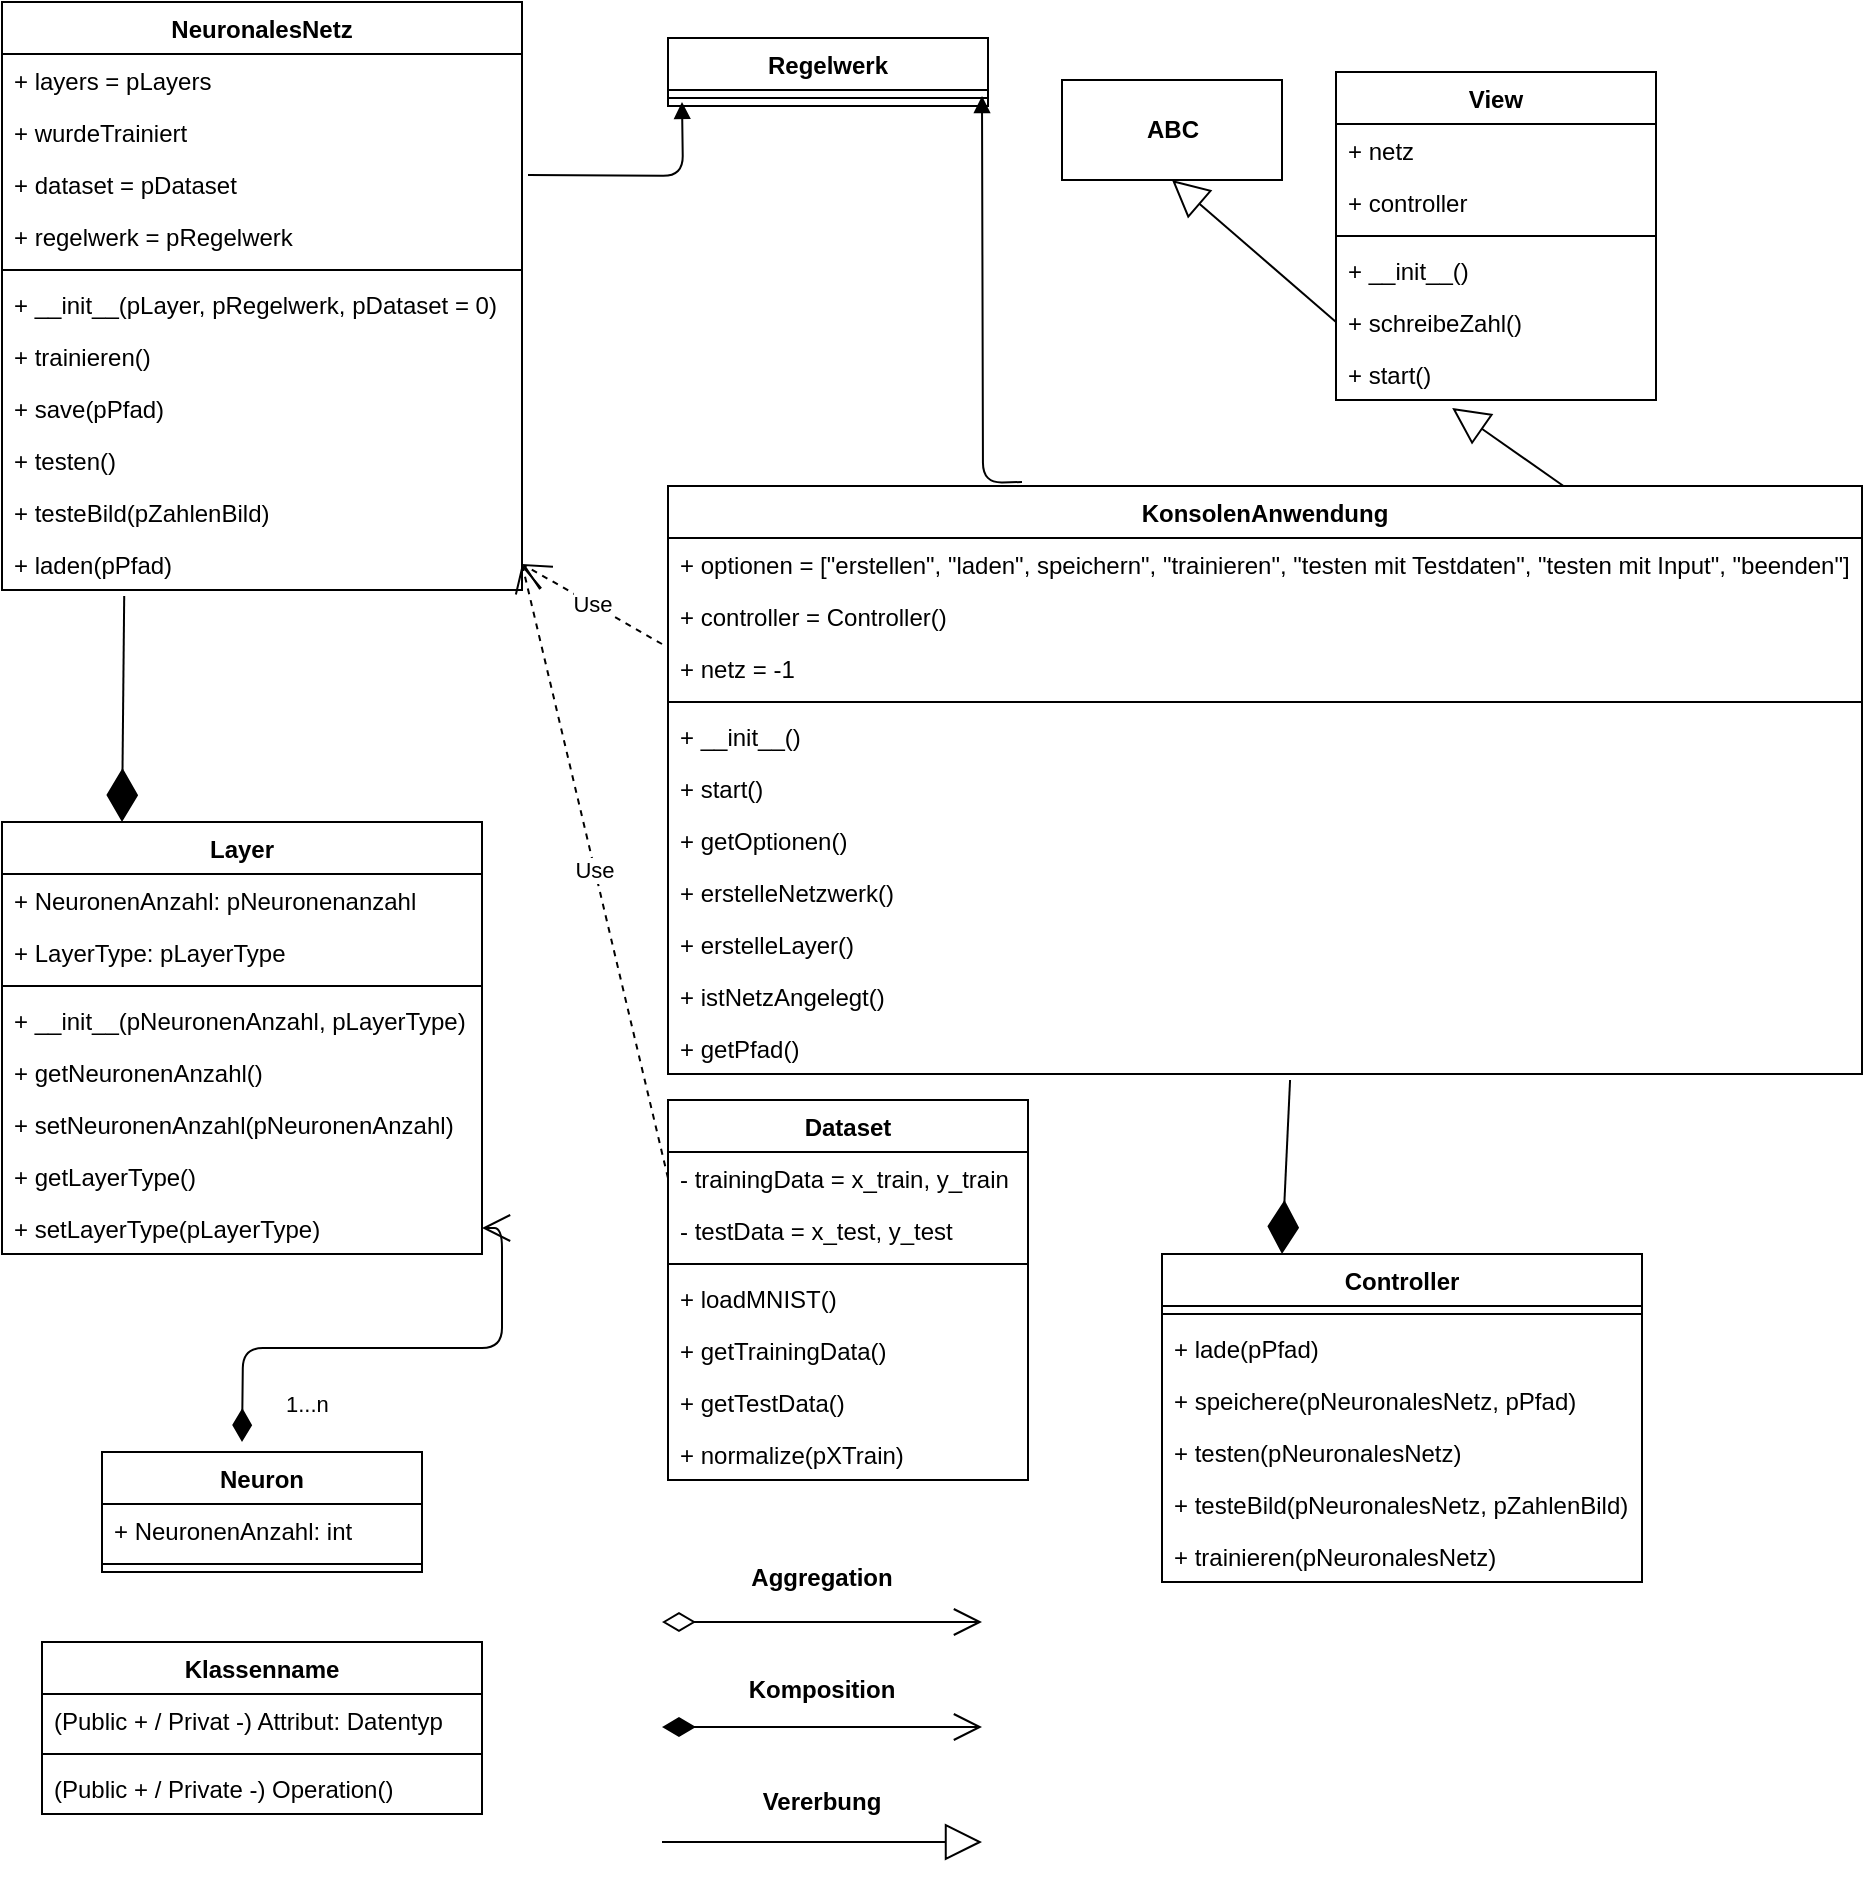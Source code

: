 <mxfile version="12.1.3" type="device" pages="1"><diagram id="2E6pRA4Kk8uPmwoUB0X3" name="Seite-1"><mxGraphModel dx="1172" dy="371" grid="1" gridSize="10" guides="1" tooltips="1" connect="1" arrows="1" fold="1" page="1" pageScale="1" pageWidth="827" pageHeight="1169" math="0" shadow="0"><root><mxCell id="0"/><mxCell id="1" parent="0"/><mxCell id="BfQ1NcIQaK8k666kHlXQ-1" value="NeuronalesNetz" style="swimlane;fontStyle=1;align=center;verticalAlign=top;childLayout=stackLayout;horizontal=1;startSize=26;horizontalStack=0;resizeParent=1;resizeParentMax=0;resizeLast=0;collapsible=1;marginBottom=0;" parent="1" vertex="1"><mxGeometry width="260" height="294" as="geometry"/></mxCell><mxCell id="BfQ1NcIQaK8k666kHlXQ-2" value="+ layers = pLayers" style="text;strokeColor=none;fillColor=none;align=left;verticalAlign=top;spacingLeft=4;spacingRight=4;overflow=hidden;rotatable=0;points=[[0,0.5],[1,0.5]];portConstraint=eastwest;" parent="BfQ1NcIQaK8k666kHlXQ-1" vertex="1"><mxGeometry y="26" width="260" height="26" as="geometry"/></mxCell><mxCell id="BfQ1NcIQaK8k666kHlXQ-3" value="+ wurdeTrainiert" style="text;strokeColor=none;fillColor=none;align=left;verticalAlign=top;spacingLeft=4;spacingRight=4;overflow=hidden;rotatable=0;points=[[0,0.5],[1,0.5]];portConstraint=eastwest;" parent="BfQ1NcIQaK8k666kHlXQ-1" vertex="1"><mxGeometry y="52" width="260" height="26" as="geometry"/></mxCell><mxCell id="BfQ1NcIQaK8k666kHlXQ-4" value="+ dataset = pDataset" style="text;strokeColor=none;fillColor=none;align=left;verticalAlign=top;spacingLeft=4;spacingRight=4;overflow=hidden;rotatable=0;points=[[0,0.5],[1,0.5]];portConstraint=eastwest;" parent="BfQ1NcIQaK8k666kHlXQ-1" vertex="1"><mxGeometry y="78" width="260" height="26" as="geometry"/></mxCell><mxCell id="BfQ1NcIQaK8k666kHlXQ-5" value="+ regelwerk = pRegelwerk" style="text;strokeColor=none;fillColor=none;align=left;verticalAlign=top;spacingLeft=4;spacingRight=4;overflow=hidden;rotatable=0;points=[[0,0.5],[1,0.5]];portConstraint=eastwest;" parent="BfQ1NcIQaK8k666kHlXQ-1" vertex="1"><mxGeometry y="104" width="260" height="26" as="geometry"/></mxCell><mxCell id="BfQ1NcIQaK8k666kHlXQ-6" value="" style="line;strokeWidth=1;fillColor=none;align=left;verticalAlign=middle;spacingTop=-1;spacingLeft=3;spacingRight=3;rotatable=0;labelPosition=right;points=[];portConstraint=eastwest;" parent="BfQ1NcIQaK8k666kHlXQ-1" vertex="1"><mxGeometry y="130" width="260" height="8" as="geometry"/></mxCell><mxCell id="BfQ1NcIQaK8k666kHlXQ-7" value="+ __init__(pLayer, pRegelwerk, pDataset = 0)" style="text;strokeColor=none;fillColor=none;align=left;verticalAlign=top;spacingLeft=4;spacingRight=4;overflow=hidden;rotatable=0;points=[[0,0.5],[1,0.5]];portConstraint=eastwest;" parent="BfQ1NcIQaK8k666kHlXQ-1" vertex="1"><mxGeometry y="138" width="260" height="26" as="geometry"/></mxCell><mxCell id="BfQ1NcIQaK8k666kHlXQ-8" value="+ trainieren()" style="text;strokeColor=none;fillColor=none;align=left;verticalAlign=top;spacingLeft=4;spacingRight=4;overflow=hidden;rotatable=0;points=[[0,0.5],[1,0.5]];portConstraint=eastwest;" parent="BfQ1NcIQaK8k666kHlXQ-1" vertex="1"><mxGeometry y="164" width="260" height="26" as="geometry"/></mxCell><mxCell id="BfQ1NcIQaK8k666kHlXQ-9" value="+ save(pPfad)" style="text;strokeColor=none;fillColor=none;align=left;verticalAlign=top;spacingLeft=4;spacingRight=4;overflow=hidden;rotatable=0;points=[[0,0.5],[1,0.5]];portConstraint=eastwest;" parent="BfQ1NcIQaK8k666kHlXQ-1" vertex="1"><mxGeometry y="190" width="260" height="26" as="geometry"/></mxCell><mxCell id="BfQ1NcIQaK8k666kHlXQ-10" value="+ testen()" style="text;strokeColor=none;fillColor=none;align=left;verticalAlign=top;spacingLeft=4;spacingRight=4;overflow=hidden;rotatable=0;points=[[0,0.5],[1,0.5]];portConstraint=eastwest;" parent="BfQ1NcIQaK8k666kHlXQ-1" vertex="1"><mxGeometry y="216" width="260" height="26" as="geometry"/></mxCell><mxCell id="cCeL-tBeceTXc8WrunCP-2" value="+ testeBild(pZahlenBild)" style="text;strokeColor=none;fillColor=none;align=left;verticalAlign=top;spacingLeft=4;spacingRight=4;overflow=hidden;rotatable=0;points=[[0,0.5],[1,0.5]];portConstraint=eastwest;" parent="BfQ1NcIQaK8k666kHlXQ-1" vertex="1"><mxGeometry y="242" width="260" height="26" as="geometry"/></mxCell><mxCell id="BfQ1NcIQaK8k666kHlXQ-11" value="+ laden(pPfad)" style="text;strokeColor=none;fillColor=none;align=left;verticalAlign=top;spacingLeft=4;spacingRight=4;overflow=hidden;rotatable=0;points=[[0,0.5],[1,0.5]];portConstraint=eastwest;" parent="BfQ1NcIQaK8k666kHlXQ-1" vertex="1"><mxGeometry y="268" width="260" height="26" as="geometry"/></mxCell><mxCell id="BfQ1NcIQaK8k666kHlXQ-12" value="Layer" style="swimlane;fontStyle=1;align=center;verticalAlign=top;childLayout=stackLayout;horizontal=1;startSize=26;horizontalStack=0;resizeParent=1;resizeParentMax=0;resizeLast=0;collapsible=1;marginBottom=0;" parent="1" vertex="1"><mxGeometry y="410" width="240" height="216" as="geometry"/></mxCell><mxCell id="BfQ1NcIQaK8k666kHlXQ-13" value="+ NeuronenAnzahl: pNeuronenanzahl" style="text;strokeColor=none;fillColor=none;align=left;verticalAlign=top;spacingLeft=4;spacingRight=4;overflow=hidden;rotatable=0;points=[[0,0.5],[1,0.5]];portConstraint=eastwest;" parent="BfQ1NcIQaK8k666kHlXQ-12" vertex="1"><mxGeometry y="26" width="240" height="26" as="geometry"/></mxCell><mxCell id="BfQ1NcIQaK8k666kHlXQ-14" value="+ LayerType: pLayerType" style="text;strokeColor=none;fillColor=none;align=left;verticalAlign=top;spacingLeft=4;spacingRight=4;overflow=hidden;rotatable=0;points=[[0,0.5],[1,0.5]];portConstraint=eastwest;" parent="BfQ1NcIQaK8k666kHlXQ-12" vertex="1"><mxGeometry y="52" width="240" height="26" as="geometry"/></mxCell><mxCell id="BfQ1NcIQaK8k666kHlXQ-15" value="" style="line;strokeWidth=1;fillColor=none;align=left;verticalAlign=middle;spacingTop=-1;spacingLeft=3;spacingRight=3;rotatable=0;labelPosition=right;points=[];portConstraint=eastwest;" parent="BfQ1NcIQaK8k666kHlXQ-12" vertex="1"><mxGeometry y="78" width="240" height="8" as="geometry"/></mxCell><mxCell id="BfQ1NcIQaK8k666kHlXQ-16" value="+ __init__(pNeuronenAnzahl, pLayerType)" style="text;strokeColor=none;fillColor=none;align=left;verticalAlign=top;spacingLeft=4;spacingRight=4;overflow=hidden;rotatable=0;points=[[0,0.5],[1,0.5]];portConstraint=eastwest;" parent="BfQ1NcIQaK8k666kHlXQ-12" vertex="1"><mxGeometry y="86" width="240" height="26" as="geometry"/></mxCell><mxCell id="BfQ1NcIQaK8k666kHlXQ-17" value="+ getNeuronenAnzahl()" style="text;strokeColor=none;fillColor=none;align=left;verticalAlign=top;spacingLeft=4;spacingRight=4;overflow=hidden;rotatable=0;points=[[0,0.5],[1,0.5]];portConstraint=eastwest;" parent="BfQ1NcIQaK8k666kHlXQ-12" vertex="1"><mxGeometry y="112" width="240" height="26" as="geometry"/></mxCell><mxCell id="BfQ1NcIQaK8k666kHlXQ-18" value="+ setNeuronenAnzahl(pNeuronenAnzahl)" style="text;strokeColor=none;fillColor=none;align=left;verticalAlign=top;spacingLeft=4;spacingRight=4;overflow=hidden;rotatable=0;points=[[0,0.5],[1,0.5]];portConstraint=eastwest;" parent="BfQ1NcIQaK8k666kHlXQ-12" vertex="1"><mxGeometry y="138" width="240" height="26" as="geometry"/></mxCell><mxCell id="BfQ1NcIQaK8k666kHlXQ-19" value="+ getLayerType()" style="text;strokeColor=none;fillColor=none;align=left;verticalAlign=top;spacingLeft=4;spacingRight=4;overflow=hidden;rotatable=0;points=[[0,0.5],[1,0.5]];portConstraint=eastwest;" parent="BfQ1NcIQaK8k666kHlXQ-12" vertex="1"><mxGeometry y="164" width="240" height="26" as="geometry"/></mxCell><mxCell id="BfQ1NcIQaK8k666kHlXQ-20" value="+ setLayerType(pLayerType)" style="text;strokeColor=none;fillColor=none;align=left;verticalAlign=top;spacingLeft=4;spacingRight=4;overflow=hidden;rotatable=0;points=[[0,0.5],[1,0.5]];portConstraint=eastwest;" parent="BfQ1NcIQaK8k666kHlXQ-12" vertex="1"><mxGeometry y="190" width="240" height="26" as="geometry"/></mxCell><mxCell id="BfQ1NcIQaK8k666kHlXQ-21" value="" style="endArrow=diamondThin;endFill=1;endSize=24;html=1;entryX=0.25;entryY=0;entryDx=0;entryDy=0;exitX=0.235;exitY=1.115;exitDx=0;exitDy=0;exitPerimeter=0;" parent="1" source="BfQ1NcIQaK8k666kHlXQ-11" target="BfQ1NcIQaK8k666kHlXQ-12" edge="1"><mxGeometry width="160" relative="1" as="geometry"><mxPoint x="400" y="80" as="sourcePoint"/><mxPoint x="560" y="80" as="targetPoint"/></mxGeometry></mxCell><mxCell id="BfQ1NcIQaK8k666kHlXQ-28" value="Regelwerk" style="swimlane;fontStyle=1;align=center;verticalAlign=top;childLayout=stackLayout;horizontal=1;startSize=26;horizontalStack=0;resizeParent=1;resizeParentMax=0;resizeLast=0;collapsible=1;marginBottom=0;" parent="1" vertex="1"><mxGeometry x="333" y="18" width="160" height="34" as="geometry"/></mxCell><mxCell id="BfQ1NcIQaK8k666kHlXQ-30" value="" style="line;strokeWidth=1;fillColor=none;align=left;verticalAlign=middle;spacingTop=-1;spacingLeft=3;spacingRight=3;rotatable=0;labelPosition=right;points=[];portConstraint=eastwest;" parent="BfQ1NcIQaK8k666kHlXQ-28" vertex="1"><mxGeometry y="26" width="160" height="8" as="geometry"/></mxCell><mxCell id="BfQ1NcIQaK8k666kHlXQ-31" value="" style="endArrow=block;endFill=1;html=1;edgeStyle=orthogonalEdgeStyle;align=left;verticalAlign=top;" parent="BfQ1NcIQaK8k666kHlXQ-28" edge="1"><mxGeometry x="-1" relative="1" as="geometry"><mxPoint x="-70" y="68.5" as="sourcePoint"/><mxPoint x="7" y="32" as="targetPoint"/></mxGeometry></mxCell><mxCell id="BfQ1NcIQaK8k666kHlXQ-32" value="" style="resizable=0;html=1;align=left;verticalAlign=bottom;labelBackgroundColor=#ffffff;fontSize=10;" parent="BfQ1NcIQaK8k666kHlXQ-31" connectable="0" vertex="1"><mxGeometry x="-1" relative="1" as="geometry"/></mxCell><mxCell id="BfQ1NcIQaK8k666kHlXQ-38" value="" style="endArrow=block;endFill=1;html=1;edgeStyle=orthogonalEdgeStyle;align=left;verticalAlign=top;exitX=0.973;exitY=0;exitDx=0;exitDy=0;entryX=1;entryY=0.5;entryDx=0;entryDy=0;exitPerimeter=0;" parent="1" edge="1"><mxGeometry x="-1" relative="1" as="geometry"><mxPoint x="510" y="240" as="sourcePoint"/><mxPoint x="490" y="47" as="targetPoint"/></mxGeometry></mxCell><mxCell id="BfQ1NcIQaK8k666kHlXQ-39" value="Use" style="endArrow=open;endSize=12;dashed=1;html=1;entryX=1;entryY=0.5;entryDx=0;entryDy=0;exitX=0;exitY=0.5;exitDx=0;exitDy=0;" parent="1" target="BfQ1NcIQaK8k666kHlXQ-11" edge="1"><mxGeometry width="160" relative="1" as="geometry"><mxPoint x="330" y="321" as="sourcePoint"/><mxPoint x="330" y="310" as="targetPoint"/></mxGeometry></mxCell><mxCell id="BfQ1NcIQaK8k666kHlXQ-44" value="Dataset" style="swimlane;fontStyle=1;align=center;verticalAlign=top;childLayout=stackLayout;horizontal=1;startSize=26;horizontalStack=0;resizeParent=1;resizeParentMax=0;resizeLast=0;collapsible=1;marginBottom=0;" parent="1" vertex="1"><mxGeometry x="333" y="549" width="180" height="190" as="geometry"/></mxCell><mxCell id="BfQ1NcIQaK8k666kHlXQ-45" value="- trainingData = x_train, y_train" style="text;strokeColor=none;fillColor=none;align=left;verticalAlign=top;spacingLeft=4;spacingRight=4;overflow=hidden;rotatable=0;points=[[0,0.5],[1,0.5]];portConstraint=eastwest;" parent="BfQ1NcIQaK8k666kHlXQ-44" vertex="1"><mxGeometry y="26" width="180" height="26" as="geometry"/></mxCell><mxCell id="BfQ1NcIQaK8k666kHlXQ-46" value="- testData = x_test, y_test" style="text;strokeColor=none;fillColor=none;align=left;verticalAlign=top;spacingLeft=4;spacingRight=4;overflow=hidden;rotatable=0;points=[[0,0.5],[1,0.5]];portConstraint=eastwest;" parent="BfQ1NcIQaK8k666kHlXQ-44" vertex="1"><mxGeometry y="52" width="180" height="26" as="geometry"/></mxCell><mxCell id="BfQ1NcIQaK8k666kHlXQ-47" value="" style="line;strokeWidth=1;fillColor=none;align=left;verticalAlign=middle;spacingTop=-1;spacingLeft=3;spacingRight=3;rotatable=0;labelPosition=right;points=[];portConstraint=eastwest;" parent="BfQ1NcIQaK8k666kHlXQ-44" vertex="1"><mxGeometry y="78" width="180" height="8" as="geometry"/></mxCell><mxCell id="BfQ1NcIQaK8k666kHlXQ-48" value="+ loadMNIST()" style="text;strokeColor=none;fillColor=none;align=left;verticalAlign=top;spacingLeft=4;spacingRight=4;overflow=hidden;rotatable=0;points=[[0,0.5],[1,0.5]];portConstraint=eastwest;" parent="BfQ1NcIQaK8k666kHlXQ-44" vertex="1"><mxGeometry y="86" width="180" height="26" as="geometry"/></mxCell><mxCell id="BfQ1NcIQaK8k666kHlXQ-49" value="+ getTrainingData()" style="text;strokeColor=none;fillColor=none;align=left;verticalAlign=top;spacingLeft=4;spacingRight=4;overflow=hidden;rotatable=0;points=[[0,0.5],[1,0.5]];portConstraint=eastwest;" parent="BfQ1NcIQaK8k666kHlXQ-44" vertex="1"><mxGeometry y="112" width="180" height="26" as="geometry"/></mxCell><mxCell id="BfQ1NcIQaK8k666kHlXQ-50" value="+ getTestData()" style="text;strokeColor=none;fillColor=none;align=left;verticalAlign=top;spacingLeft=4;spacingRight=4;overflow=hidden;rotatable=0;points=[[0,0.5],[1,0.5]];portConstraint=eastwest;" parent="BfQ1NcIQaK8k666kHlXQ-44" vertex="1"><mxGeometry y="138" width="180" height="26" as="geometry"/></mxCell><mxCell id="BfQ1NcIQaK8k666kHlXQ-51" value="+ normalize(pXTrain)" style="text;strokeColor=none;fillColor=none;align=left;verticalAlign=top;spacingLeft=4;spacingRight=4;overflow=hidden;rotatable=0;points=[[0,0.5],[1,0.5]];portConstraint=eastwest;" parent="BfQ1NcIQaK8k666kHlXQ-44" vertex="1"><mxGeometry y="164" width="180" height="26" as="geometry"/></mxCell><mxCell id="BfQ1NcIQaK8k666kHlXQ-52" value="Use" style="endArrow=open;endSize=12;dashed=1;html=1;entryX=1;entryY=0.5;entryDx=0;entryDy=0;exitX=0;exitY=0.5;exitDx=0;exitDy=0;" parent="1" source="BfQ1NcIQaK8k666kHlXQ-45" target="BfQ1NcIQaK8k666kHlXQ-11" edge="1"><mxGeometry width="160" relative="1" as="geometry"><mxPoint x="330" y="460" as="sourcePoint"/><mxPoint x="490" y="460" as="targetPoint"/></mxGeometry></mxCell><mxCell id="BfQ1NcIQaK8k666kHlXQ-56" value="KonsolenAnwendung" style="swimlane;fontStyle=1;align=center;verticalAlign=top;childLayout=stackLayout;horizontal=1;startSize=26;horizontalStack=0;resizeParent=1;resizeParentMax=0;resizeLast=0;collapsible=1;marginBottom=0;" parent="1" vertex="1"><mxGeometry x="333" y="242" width="597" height="294" as="geometry"/></mxCell><mxCell id="BfQ1NcIQaK8k666kHlXQ-57" value="+ optionen = [&quot;erstellen&quot;, &quot;laden&quot;, speichern&quot;, &quot;trainieren&quot;, &quot;testen mit Testdaten&quot;, &quot;testen mit Input&quot;, &quot;beenden&quot;]" style="text;strokeColor=none;fillColor=none;align=left;verticalAlign=top;spacingLeft=4;spacingRight=4;overflow=hidden;rotatable=0;points=[[0,0.5],[1,0.5]];portConstraint=eastwest;" parent="BfQ1NcIQaK8k666kHlXQ-56" vertex="1"><mxGeometry y="26" width="597" height="26" as="geometry"/></mxCell><mxCell id="BfQ1NcIQaK8k666kHlXQ-60" value="+ controller = Controller()" style="text;strokeColor=none;fillColor=none;align=left;verticalAlign=top;spacingLeft=4;spacingRight=4;overflow=hidden;rotatable=0;points=[[0,0.5],[1,0.5]];portConstraint=eastwest;" parent="BfQ1NcIQaK8k666kHlXQ-56" vertex="1"><mxGeometry y="52" width="597" height="26" as="geometry"/></mxCell><mxCell id="BfQ1NcIQaK8k666kHlXQ-61" value="+ netz = -1" style="text;strokeColor=none;fillColor=none;align=left;verticalAlign=top;spacingLeft=4;spacingRight=4;overflow=hidden;rotatable=0;points=[[0,0.5],[1,0.5]];portConstraint=eastwest;" parent="BfQ1NcIQaK8k666kHlXQ-56" vertex="1"><mxGeometry y="78" width="597" height="26" as="geometry"/></mxCell><mxCell id="BfQ1NcIQaK8k666kHlXQ-58" value="" style="line;strokeWidth=1;fillColor=none;align=left;verticalAlign=middle;spacingTop=-1;spacingLeft=3;spacingRight=3;rotatable=0;labelPosition=right;points=[];portConstraint=eastwest;" parent="BfQ1NcIQaK8k666kHlXQ-56" vertex="1"><mxGeometry y="104" width="597" height="8" as="geometry"/></mxCell><mxCell id="BfQ1NcIQaK8k666kHlXQ-59" value="+ __init__()" style="text;strokeColor=none;fillColor=none;align=left;verticalAlign=top;spacingLeft=4;spacingRight=4;overflow=hidden;rotatable=0;points=[[0,0.5],[1,0.5]];portConstraint=eastwest;" parent="BfQ1NcIQaK8k666kHlXQ-56" vertex="1"><mxGeometry y="112" width="597" height="26" as="geometry"/></mxCell><mxCell id="BfQ1NcIQaK8k666kHlXQ-62" value="+ start()" style="text;strokeColor=none;fillColor=none;align=left;verticalAlign=top;spacingLeft=4;spacingRight=4;overflow=hidden;rotatable=0;points=[[0,0.5],[1,0.5]];portConstraint=eastwest;" parent="BfQ1NcIQaK8k666kHlXQ-56" vertex="1"><mxGeometry y="138" width="597" height="26" as="geometry"/></mxCell><mxCell id="BfQ1NcIQaK8k666kHlXQ-63" value="+ getOptionen()" style="text;strokeColor=none;fillColor=none;align=left;verticalAlign=top;spacingLeft=4;spacingRight=4;overflow=hidden;rotatable=0;points=[[0,0.5],[1,0.5]];portConstraint=eastwest;" parent="BfQ1NcIQaK8k666kHlXQ-56" vertex="1"><mxGeometry y="164" width="597" height="26" as="geometry"/></mxCell><mxCell id="BfQ1NcIQaK8k666kHlXQ-64" value="+ erstelleNetzwerk()" style="text;strokeColor=none;fillColor=none;align=left;verticalAlign=top;spacingLeft=4;spacingRight=4;overflow=hidden;rotatable=0;points=[[0,0.5],[1,0.5]];portConstraint=eastwest;" parent="BfQ1NcIQaK8k666kHlXQ-56" vertex="1"><mxGeometry y="190" width="597" height="26" as="geometry"/></mxCell><mxCell id="BfQ1NcIQaK8k666kHlXQ-65" value="+ erstelleLayer()" style="text;strokeColor=none;fillColor=none;align=left;verticalAlign=top;spacingLeft=4;spacingRight=4;overflow=hidden;rotatable=0;points=[[0,0.5],[1,0.5]];portConstraint=eastwest;" parent="BfQ1NcIQaK8k666kHlXQ-56" vertex="1"><mxGeometry y="216" width="597" height="26" as="geometry"/></mxCell><mxCell id="BfQ1NcIQaK8k666kHlXQ-66" value="+ istNetzAngelegt()" style="text;strokeColor=none;fillColor=none;align=left;verticalAlign=top;spacingLeft=4;spacingRight=4;overflow=hidden;rotatable=0;points=[[0,0.5],[1,0.5]];portConstraint=eastwest;" parent="BfQ1NcIQaK8k666kHlXQ-56" vertex="1"><mxGeometry y="242" width="597" height="26" as="geometry"/></mxCell><mxCell id="BfQ1NcIQaK8k666kHlXQ-67" value="+ getPfad()" style="text;strokeColor=none;fillColor=none;align=left;verticalAlign=top;spacingLeft=4;spacingRight=4;overflow=hidden;rotatable=0;points=[[0,0.5],[1,0.5]];portConstraint=eastwest;" parent="BfQ1NcIQaK8k666kHlXQ-56" vertex="1"><mxGeometry y="268" width="597" height="26" as="geometry"/></mxCell><mxCell id="BfQ1NcIQaK8k666kHlXQ-68" value="Controller" style="swimlane;fontStyle=1;align=center;verticalAlign=top;childLayout=stackLayout;horizontal=1;startSize=26;horizontalStack=0;resizeParent=1;resizeParentMax=0;resizeLast=0;collapsible=1;marginBottom=0;" parent="1" vertex="1"><mxGeometry x="580" y="626" width="240" height="164" as="geometry"/></mxCell><mxCell id="BfQ1NcIQaK8k666kHlXQ-70" value="" style="line;strokeWidth=1;fillColor=none;align=left;verticalAlign=middle;spacingTop=-1;spacingLeft=3;spacingRight=3;rotatable=0;labelPosition=right;points=[];portConstraint=eastwest;" parent="BfQ1NcIQaK8k666kHlXQ-68" vertex="1"><mxGeometry y="26" width="240" height="8" as="geometry"/></mxCell><mxCell id="BfQ1NcIQaK8k666kHlXQ-71" value="+ lade(pPfad)" style="text;strokeColor=none;fillColor=none;align=left;verticalAlign=top;spacingLeft=4;spacingRight=4;overflow=hidden;rotatable=0;points=[[0,0.5],[1,0.5]];portConstraint=eastwest;" parent="BfQ1NcIQaK8k666kHlXQ-68" vertex="1"><mxGeometry y="34" width="240" height="26" as="geometry"/></mxCell><mxCell id="BfQ1NcIQaK8k666kHlXQ-72" value="+ speichere(pNeuronalesNetz, pPfad)" style="text;strokeColor=none;fillColor=none;align=left;verticalAlign=top;spacingLeft=4;spacingRight=4;overflow=hidden;rotatable=0;points=[[0,0.5],[1,0.5]];portConstraint=eastwest;" parent="BfQ1NcIQaK8k666kHlXQ-68" vertex="1"><mxGeometry y="60" width="240" height="26" as="geometry"/></mxCell><mxCell id="BfQ1NcIQaK8k666kHlXQ-73" value="+ testen(pNeuronalesNetz)" style="text;strokeColor=none;fillColor=none;align=left;verticalAlign=top;spacingLeft=4;spacingRight=4;overflow=hidden;rotatable=0;points=[[0,0.5],[1,0.5]];portConstraint=eastwest;" parent="BfQ1NcIQaK8k666kHlXQ-68" vertex="1"><mxGeometry y="86" width="240" height="26" as="geometry"/></mxCell><mxCell id="cCeL-tBeceTXc8WrunCP-1" value="+ testeBild(pNeuronalesNetz, pZahlenBild)" style="text;strokeColor=none;fillColor=none;align=left;verticalAlign=top;spacingLeft=4;spacingRight=4;overflow=hidden;rotatable=0;points=[[0,0.5],[1,0.5]];portConstraint=eastwest;" parent="BfQ1NcIQaK8k666kHlXQ-68" vertex="1"><mxGeometry y="112" width="240" height="26" as="geometry"/></mxCell><mxCell id="BfQ1NcIQaK8k666kHlXQ-74" value="+ trainieren(pNeuronalesNetz)" style="text;strokeColor=none;fillColor=none;align=left;verticalAlign=top;spacingLeft=4;spacingRight=4;overflow=hidden;rotatable=0;points=[[0,0.5],[1,0.5]];portConstraint=eastwest;" parent="BfQ1NcIQaK8k666kHlXQ-68" vertex="1"><mxGeometry y="138" width="240" height="26" as="geometry"/></mxCell><mxCell id="BfQ1NcIQaK8k666kHlXQ-75" value="" style="endArrow=diamondThin;endFill=1;endSize=24;html=1;exitX=0.521;exitY=1.115;exitDx=0;exitDy=0;exitPerimeter=0;entryX=0.25;entryY=0;entryDx=0;entryDy=0;" parent="1" source="BfQ1NcIQaK8k666kHlXQ-67" target="BfQ1NcIQaK8k666kHlXQ-68" edge="1"><mxGeometry width="160" relative="1" as="geometry"><mxPoint x="520" y="619.5" as="sourcePoint"/><mxPoint x="680" y="619.5" as="targetPoint"/></mxGeometry></mxCell><mxCell id="cCeL-tBeceTXc8WrunCP-3" value="View" style="swimlane;fontStyle=1;align=center;verticalAlign=top;childLayout=stackLayout;horizontal=1;startSize=26;horizontalStack=0;resizeParent=1;resizeParentMax=0;resizeLast=0;collapsible=1;marginBottom=0;" parent="1" vertex="1"><mxGeometry x="667" y="35" width="160" height="164" as="geometry"/></mxCell><mxCell id="cCeL-tBeceTXc8WrunCP-4" value="+ netz" style="text;strokeColor=none;fillColor=none;align=left;verticalAlign=top;spacingLeft=4;spacingRight=4;overflow=hidden;rotatable=0;points=[[0,0.5],[1,0.5]];portConstraint=eastwest;" parent="cCeL-tBeceTXc8WrunCP-3" vertex="1"><mxGeometry y="26" width="160" height="26" as="geometry"/></mxCell><mxCell id="cCeL-tBeceTXc8WrunCP-7" value="+ controller" style="text;strokeColor=none;fillColor=none;align=left;verticalAlign=top;spacingLeft=4;spacingRight=4;overflow=hidden;rotatable=0;points=[[0,0.5],[1,0.5]];portConstraint=eastwest;" parent="cCeL-tBeceTXc8WrunCP-3" vertex="1"><mxGeometry y="52" width="160" height="26" as="geometry"/></mxCell><mxCell id="cCeL-tBeceTXc8WrunCP-5" value="" style="line;strokeWidth=1;fillColor=none;align=left;verticalAlign=middle;spacingTop=-1;spacingLeft=3;spacingRight=3;rotatable=0;labelPosition=right;points=[];portConstraint=eastwest;" parent="cCeL-tBeceTXc8WrunCP-3" vertex="1"><mxGeometry y="78" width="160" height="8" as="geometry"/></mxCell><mxCell id="cCeL-tBeceTXc8WrunCP-6" value="+ __init__()" style="text;strokeColor=none;fillColor=none;align=left;verticalAlign=top;spacingLeft=4;spacingRight=4;overflow=hidden;rotatable=0;points=[[0,0.5],[1,0.5]];portConstraint=eastwest;" parent="cCeL-tBeceTXc8WrunCP-3" vertex="1"><mxGeometry y="86" width="160" height="26" as="geometry"/></mxCell><mxCell id="cCeL-tBeceTXc8WrunCP-8" value="+ schreibeZahl()" style="text;strokeColor=none;fillColor=none;align=left;verticalAlign=top;spacingLeft=4;spacingRight=4;overflow=hidden;rotatable=0;points=[[0,0.5],[1,0.5]];portConstraint=eastwest;" parent="cCeL-tBeceTXc8WrunCP-3" vertex="1"><mxGeometry y="112" width="160" height="26" as="geometry"/></mxCell><mxCell id="cCeL-tBeceTXc8WrunCP-9" value="+ start()" style="text;strokeColor=none;fillColor=none;align=left;verticalAlign=top;spacingLeft=4;spacingRight=4;overflow=hidden;rotatable=0;points=[[0,0.5],[1,0.5]];portConstraint=eastwest;" parent="cCeL-tBeceTXc8WrunCP-3" vertex="1"><mxGeometry y="138" width="160" height="26" as="geometry"/></mxCell><mxCell id="cCeL-tBeceTXc8WrunCP-10" value="" style="endArrow=block;endSize=16;endFill=0;html=1;entryX=0.363;entryY=1.154;entryDx=0;entryDy=0;entryPerimeter=0;exitX=0.75;exitY=0;exitDx=0;exitDy=0;" parent="1" source="BfQ1NcIQaK8k666kHlXQ-56" target="cCeL-tBeceTXc8WrunCP-9" edge="1"><mxGeometry width="160" relative="1" as="geometry"><mxPoint x="720" y="240" as="sourcePoint"/><mxPoint x="880" y="240" as="targetPoint"/></mxGeometry></mxCell><mxCell id="cCeL-tBeceTXc8WrunCP-11" value="&lt;b&gt;ABC&lt;/b&gt;" style="html=1;" parent="1" vertex="1"><mxGeometry x="530" y="39" width="110" height="50" as="geometry"/></mxCell><mxCell id="cCeL-tBeceTXc8WrunCP-12" value="" style="endArrow=block;endSize=16;endFill=0;html=1;exitX=0;exitY=0.5;exitDx=0;exitDy=0;entryX=0.5;entryY=1;entryDx=0;entryDy=0;" parent="1" source="cCeL-tBeceTXc8WrunCP-8" target="cCeL-tBeceTXc8WrunCP-11" edge="1"><mxGeometry width="160" relative="1" as="geometry"><mxPoint x="640" y="140" as="sourcePoint"/><mxPoint x="570" y="100" as="targetPoint"/></mxGeometry></mxCell><mxCell id="Y6zsAaUg5FiWTOljbjAb-1" value="Neuron" style="swimlane;fontStyle=1;align=center;verticalAlign=top;childLayout=stackLayout;horizontal=1;startSize=26;horizontalStack=0;resizeParent=1;resizeParentMax=0;resizeLast=0;collapsible=1;marginBottom=0;" parent="1" vertex="1"><mxGeometry x="50" y="725" width="160" height="60" as="geometry"/></mxCell><mxCell id="Y6zsAaUg5FiWTOljbjAb-2" value="+ NeuronenAnzahl: int" style="text;strokeColor=none;fillColor=none;align=left;verticalAlign=top;spacingLeft=4;spacingRight=4;overflow=hidden;rotatable=0;points=[[0,0.5],[1,0.5]];portConstraint=eastwest;" parent="Y6zsAaUg5FiWTOljbjAb-1" vertex="1"><mxGeometry y="26" width="160" height="26" as="geometry"/></mxCell><mxCell id="Y6zsAaUg5FiWTOljbjAb-3" value="" style="line;strokeWidth=1;fillColor=none;align=left;verticalAlign=middle;spacingTop=-1;spacingLeft=3;spacingRight=3;rotatable=0;labelPosition=right;points=[];portConstraint=eastwest;" parent="Y6zsAaUg5FiWTOljbjAb-1" vertex="1"><mxGeometry y="52" width="160" height="8" as="geometry"/></mxCell><mxCell id="Y6zsAaUg5FiWTOljbjAb-5" value="1...n" style="endArrow=open;html=1;endSize=12;startArrow=diamondThin;startSize=14;startFill=1;edgeStyle=orthogonalEdgeStyle;align=left;verticalAlign=bottom;entryX=1;entryY=0.5;entryDx=0;entryDy=0;" parent="1" target="BfQ1NcIQaK8k666kHlXQ-20" edge="1"><mxGeometry x="-0.458" y="-37" relative="1" as="geometry"><mxPoint x="120" y="720" as="sourcePoint"/><mxPoint x="260" y="690" as="targetPoint"/><mxPoint as="offset"/></mxGeometry></mxCell><mxCell id="avZa0wHzuTXCmbvort48-1" value="Klassenname" style="swimlane;fontStyle=1;align=center;verticalAlign=top;childLayout=stackLayout;horizontal=1;startSize=26;horizontalStack=0;resizeParent=1;resizeParentMax=0;resizeLast=0;collapsible=1;marginBottom=0;" vertex="1" parent="1"><mxGeometry x="20" y="820" width="220" height="86" as="geometry"/></mxCell><mxCell id="avZa0wHzuTXCmbvort48-2" value="(Public + / Privat -) Attribut: Datentyp" style="text;strokeColor=none;fillColor=none;align=left;verticalAlign=top;spacingLeft=4;spacingRight=4;overflow=hidden;rotatable=0;points=[[0,0.5],[1,0.5]];portConstraint=eastwest;" vertex="1" parent="avZa0wHzuTXCmbvort48-1"><mxGeometry y="26" width="220" height="26" as="geometry"/></mxCell><mxCell id="avZa0wHzuTXCmbvort48-3" value="" style="line;strokeWidth=1;fillColor=none;align=left;verticalAlign=middle;spacingTop=-1;spacingLeft=3;spacingRight=3;rotatable=0;labelPosition=right;points=[];portConstraint=eastwest;" vertex="1" parent="avZa0wHzuTXCmbvort48-1"><mxGeometry y="52" width="220" height="8" as="geometry"/></mxCell><mxCell id="avZa0wHzuTXCmbvort48-4" value="(Public + / Private -) Operation()" style="text;strokeColor=none;fillColor=none;align=left;verticalAlign=top;spacingLeft=4;spacingRight=4;overflow=hidden;rotatable=0;points=[[0,0.5],[1,0.5]];portConstraint=eastwest;" vertex="1" parent="avZa0wHzuTXCmbvort48-1"><mxGeometry y="60" width="220" height="26" as="geometry"/></mxCell><mxCell id="avZa0wHzuTXCmbvort48-5" value="" style="endArrow=open;html=1;endSize=12;startArrow=diamondThin;startSize=14;startFill=0;edgeStyle=orthogonalEdgeStyle;align=left;verticalAlign=bottom;" edge="1" parent="1"><mxGeometry x="-1" y="3" relative="1" as="geometry"><mxPoint x="330" y="810" as="sourcePoint"/><mxPoint x="490" y="810" as="targetPoint"/></mxGeometry></mxCell><mxCell id="avZa0wHzuTXCmbvort48-6" value="" style="endArrow=open;html=1;endSize=12;startArrow=diamondThin;startSize=14;startFill=1;edgeStyle=orthogonalEdgeStyle;align=left;verticalAlign=bottom;" edge="1" parent="1"><mxGeometry x="-1" y="3" relative="1" as="geometry"><mxPoint x="330" y="862.5" as="sourcePoint"/><mxPoint x="490" y="862.5" as="targetPoint"/></mxGeometry></mxCell><mxCell id="avZa0wHzuTXCmbvort48-7" value="" style="endArrow=block;endSize=16;endFill=0;html=1;" edge="1" parent="1"><mxGeometry width="160" relative="1" as="geometry"><mxPoint x="330" y="920" as="sourcePoint"/><mxPoint x="490" y="920" as="targetPoint"/></mxGeometry></mxCell><mxCell id="avZa0wHzuTXCmbvort48-8" value="Komposition" style="text;align=center;fontStyle=1;verticalAlign=middle;spacingLeft=3;spacingRight=3;strokeColor=none;rotatable=0;points=[[0,0.5],[1,0.5]];portConstraint=eastwest;" vertex="1" parent="1"><mxGeometry x="370" y="830" width="80" height="26" as="geometry"/></mxCell><mxCell id="avZa0wHzuTXCmbvort48-9" value="Aggregation" style="text;align=center;fontStyle=1;verticalAlign=middle;spacingLeft=3;spacingRight=3;strokeColor=none;rotatable=0;points=[[0,0.5],[1,0.5]];portConstraint=eastwest;" vertex="1" parent="1"><mxGeometry x="370" y="774" width="80" height="26" as="geometry"/></mxCell><mxCell id="avZa0wHzuTXCmbvort48-10" value="Vererbung" style="text;align=center;fontStyle=1;verticalAlign=middle;spacingLeft=3;spacingRight=3;strokeColor=none;rotatable=0;points=[[0,0.5],[1,0.5]];portConstraint=eastwest;" vertex="1" parent="1"><mxGeometry x="370" y="886" width="80" height="26" as="geometry"/></mxCell></root></mxGraphModel></diagram></mxfile>